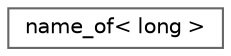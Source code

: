 digraph "类继承关系图"
{
 // LATEX_PDF_SIZE
  bgcolor="transparent";
  edge [fontname=Helvetica,fontsize=10,labelfontname=Helvetica,labelfontsize=10];
  node [fontname=Helvetica,fontsize=10,shape=box,height=0.2,width=0.4];
  rankdir="LR";
  Node0 [id="Node000000",label="name_of\< long \>",height=0.2,width=0.4,color="grey40", fillcolor="white", style="filled",URL="$classname__of_3_01long_01_4.html",tooltip=" "];
}
